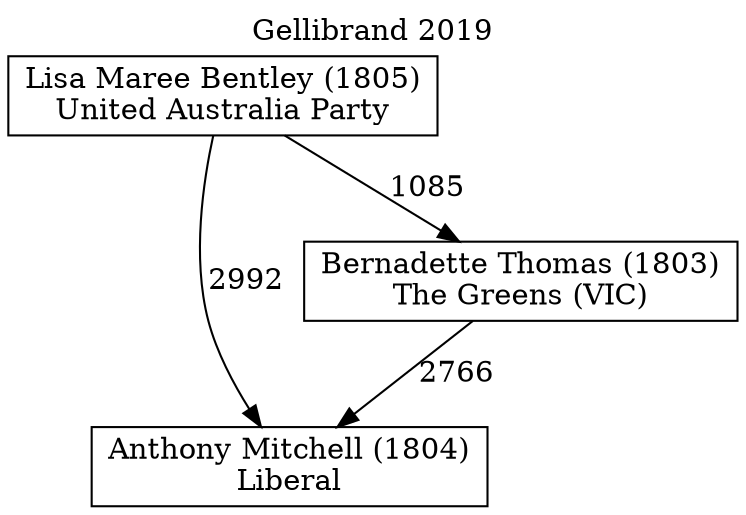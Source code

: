 // House preference flow
digraph "Anthony Mitchell (1804)_Gellibrand_2019" {
	graph [label="Gellibrand 2019" labelloc=t mclimit=10]
	node [shape=box]
	"Anthony Mitchell (1804)" [label="Anthony Mitchell (1804)
Liberal"]
	"Bernadette Thomas (1803)" [label="Bernadette Thomas (1803)
The Greens (VIC)"]
	"Lisa Maree Bentley (1805)" [label="Lisa Maree Bentley (1805)
United Australia Party"]
	"Bernadette Thomas (1803)" -> "Anthony Mitchell (1804)" [label=2766]
	"Lisa Maree Bentley (1805)" -> "Bernadette Thomas (1803)" [label=1085]
	"Lisa Maree Bentley (1805)" -> "Anthony Mitchell (1804)" [label=2992]
}
